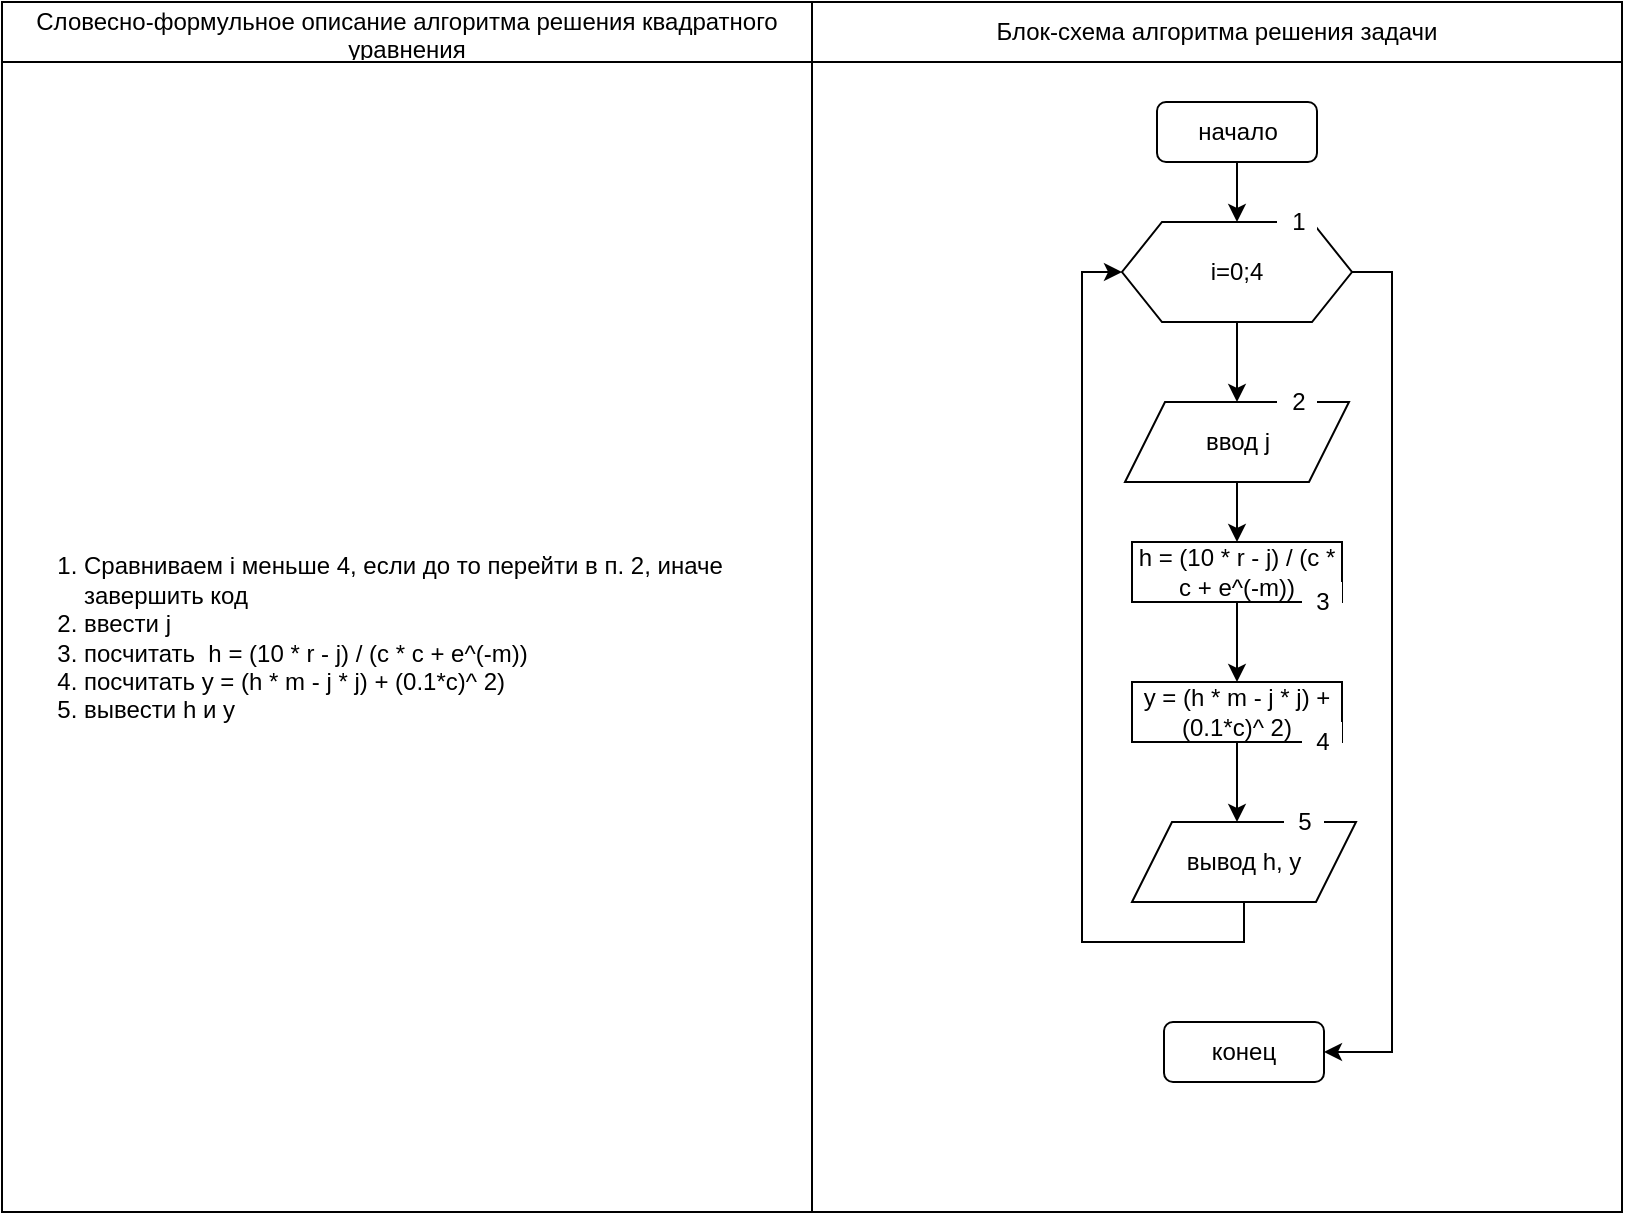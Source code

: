 <mxfile version="15.2.9" type="device"><diagram id="ee2GBaGlEqkqig_XozZW" name="Page-1"><mxGraphModel dx="1038" dy="1692" grid="1" gridSize="10" guides="1" tooltips="1" connect="1" arrows="1" fold="1" page="1" pageScale="1" pageWidth="827" pageHeight="1169" math="0" shadow="0"><root><mxCell id="0"/><mxCell id="1" parent="0"/><mxCell id="eBxriGUlogqWPPH9SX-u-21" value="" style="shape=table;startSize=0;container=1;collapsible=0;childLayout=tableLayout;" vertex="1" parent="1"><mxGeometry x="10" y="-1160" width="810" height="605" as="geometry"/></mxCell><mxCell id="eBxriGUlogqWPPH9SX-u-22" value="" style="shape=partialRectangle;collapsible=0;dropTarget=0;pointerEvents=0;fillColor=none;top=0;left=0;bottom=0;right=0;points=[[0,0.5],[1,0.5]];portConstraint=eastwest;" vertex="1" parent="eBxriGUlogqWPPH9SX-u-21"><mxGeometry width="810" height="30" as="geometry"/></mxCell><mxCell id="eBxriGUlogqWPPH9SX-u-23" value="Словесно-формульное описание алгоритма решения квадратного уравнения" style="shape=partialRectangle;html=1;whiteSpace=wrap;connectable=0;overflow=hidden;fillColor=none;top=0;left=0;bottom=0;right=0;pointerEvents=1;" vertex="1" parent="eBxriGUlogqWPPH9SX-u-22"><mxGeometry width="405" height="30" as="geometry"><mxRectangle width="405" height="30" as="alternateBounds"/></mxGeometry></mxCell><mxCell id="eBxriGUlogqWPPH9SX-u-24" value="Блок-схема алгоритма решения задачи" style="shape=partialRectangle;html=1;whiteSpace=wrap;connectable=0;overflow=hidden;fillColor=none;top=0;left=0;bottom=0;right=0;pointerEvents=1;" vertex="1" parent="eBxriGUlogqWPPH9SX-u-22"><mxGeometry x="405" width="405" height="30" as="geometry"><mxRectangle width="405" height="30" as="alternateBounds"/></mxGeometry></mxCell><mxCell id="eBxriGUlogqWPPH9SX-u-25" value="" style="shape=partialRectangle;collapsible=0;dropTarget=0;pointerEvents=0;fillColor=none;top=0;left=0;bottom=0;right=0;points=[[0,0.5],[1,0.5]];portConstraint=eastwest;" vertex="1" parent="eBxriGUlogqWPPH9SX-u-21"><mxGeometry y="30" width="810" height="575" as="geometry"/></mxCell><mxCell id="eBxriGUlogqWPPH9SX-u-26" value="&lt;div align=&quot;left&quot;&gt;&lt;ol&gt;&lt;li&gt;Сравниваем i меньше 4, если до то перейти в п. 2, иначе завершить код&lt;/li&gt;&lt;li&gt;ввести j&lt;/li&gt;&lt;li&gt;посчитать&amp;nbsp; h = (10 * r - j) / (c * c + e^(-m))&lt;/li&gt;&lt;li&gt;посчитать y = (h * m - j * j) + (0.1*c)^ 2)&lt;/li&gt;&lt;li&gt;вывести h и y&lt;br&gt;&lt;/li&gt;&lt;/ol&gt;&lt;/div&gt;" style="shape=partialRectangle;html=1;whiteSpace=wrap;connectable=0;overflow=hidden;fillColor=none;top=0;left=0;bottom=0;right=0;pointerEvents=1;" vertex="1" parent="eBxriGUlogqWPPH9SX-u-25"><mxGeometry width="405" height="575" as="geometry"><mxRectangle width="405" height="575" as="alternateBounds"/></mxGeometry></mxCell><mxCell id="eBxriGUlogqWPPH9SX-u-27" value="" style="shape=partialRectangle;html=1;whiteSpace=wrap;connectable=0;overflow=hidden;fillColor=none;top=0;left=0;bottom=0;right=0;pointerEvents=1;" vertex="1" parent="eBxriGUlogqWPPH9SX-u-25"><mxGeometry x="405" width="405" height="575" as="geometry"><mxRectangle width="405" height="575" as="alternateBounds"/></mxGeometry></mxCell><mxCell id="eBxriGUlogqWPPH9SX-u-2" style="edgeStyle=orthogonalEdgeStyle;rounded=0;orthogonalLoop=1;jettySize=auto;html=1;exitX=0.5;exitY=1;exitDx=0;exitDy=0;" edge="1" parent="1" source="eBxriGUlogqWPPH9SX-u-1"><mxGeometry relative="1" as="geometry"><mxPoint x="627.5" y="-1050" as="targetPoint"/></mxGeometry></mxCell><mxCell id="eBxriGUlogqWPPH9SX-u-1" value="начало" style="rounded=1;whiteSpace=wrap;html=1;" vertex="1" parent="1"><mxGeometry x="587.5" y="-1110" width="80" height="30" as="geometry"/></mxCell><mxCell id="eBxriGUlogqWPPH9SX-u-4" style="edgeStyle=orthogonalEdgeStyle;rounded=0;orthogonalLoop=1;jettySize=auto;html=1;exitX=0.5;exitY=1;exitDx=0;exitDy=0;" edge="1" parent="1" source="eBxriGUlogqWPPH9SX-u-3"><mxGeometry relative="1" as="geometry"><mxPoint x="627.5" y="-960" as="targetPoint"/></mxGeometry></mxCell><mxCell id="eBxriGUlogqWPPH9SX-u-15" style="edgeStyle=orthogonalEdgeStyle;rounded=0;orthogonalLoop=1;jettySize=auto;html=1;exitX=1;exitY=0.5;exitDx=0;exitDy=0;entryX=1;entryY=0.5;entryDx=0;entryDy=0;" edge="1" parent="1" source="eBxriGUlogqWPPH9SX-u-3" target="eBxriGUlogqWPPH9SX-u-14"><mxGeometry relative="1" as="geometry"/></mxCell><mxCell id="eBxriGUlogqWPPH9SX-u-3" value="i=0;4" style="shape=hexagon;perimeter=hexagonPerimeter2;whiteSpace=wrap;html=1;fixedSize=1;" vertex="1" parent="1"><mxGeometry x="570" y="-1050" width="115" height="50" as="geometry"/></mxCell><mxCell id="eBxriGUlogqWPPH9SX-u-6" style="edgeStyle=orthogonalEdgeStyle;rounded=0;orthogonalLoop=1;jettySize=auto;html=1;exitX=0.5;exitY=1;exitDx=0;exitDy=0;" edge="1" parent="1" source="eBxriGUlogqWPPH9SX-u-5"><mxGeometry relative="1" as="geometry"><mxPoint x="627.5" y="-890" as="targetPoint"/></mxGeometry></mxCell><mxCell id="eBxriGUlogqWPPH9SX-u-5" value="ввод j" style="shape=parallelogram;perimeter=parallelogramPerimeter;whiteSpace=wrap;html=1;fixedSize=1;" vertex="1" parent="1"><mxGeometry x="571.5" y="-960" width="112" height="40" as="geometry"/></mxCell><mxCell id="eBxriGUlogqWPPH9SX-u-8" style="edgeStyle=orthogonalEdgeStyle;rounded=0;orthogonalLoop=1;jettySize=auto;html=1;exitX=0.5;exitY=1;exitDx=0;exitDy=0;" edge="1" parent="1" source="eBxriGUlogqWPPH9SX-u-7"><mxGeometry relative="1" as="geometry"><mxPoint x="627.5" y="-820" as="targetPoint"/></mxGeometry></mxCell><mxCell id="eBxriGUlogqWPPH9SX-u-7" value="h = (10 * r - j) / (c * c + e^(-m))" style="rounded=0;whiteSpace=wrap;html=1;" vertex="1" parent="1"><mxGeometry x="575" y="-890" width="105" height="30" as="geometry"/></mxCell><mxCell id="eBxriGUlogqWPPH9SX-u-10" style="edgeStyle=orthogonalEdgeStyle;rounded=0;orthogonalLoop=1;jettySize=auto;html=1;exitX=0.5;exitY=1;exitDx=0;exitDy=0;" edge="1" parent="1" source="eBxriGUlogqWPPH9SX-u-9"><mxGeometry relative="1" as="geometry"><mxPoint x="627.5" y="-750" as="targetPoint"/></mxGeometry></mxCell><mxCell id="eBxriGUlogqWPPH9SX-u-9" value="y = (h * m - j * j) + (0.1*c)^ 2)" style="rounded=0;whiteSpace=wrap;html=1;" vertex="1" parent="1"><mxGeometry x="575" y="-820" width="105" height="30" as="geometry"/></mxCell><mxCell id="eBxriGUlogqWPPH9SX-u-12" style="edgeStyle=orthogonalEdgeStyle;rounded=0;orthogonalLoop=1;jettySize=auto;html=1;exitX=0.5;exitY=1;exitDx=0;exitDy=0;entryX=0;entryY=0.5;entryDx=0;entryDy=0;" edge="1" parent="1" source="eBxriGUlogqWPPH9SX-u-11" target="eBxriGUlogqWPPH9SX-u-3"><mxGeometry relative="1" as="geometry"/></mxCell><mxCell id="eBxriGUlogqWPPH9SX-u-11" value="вывод h, y" style="shape=parallelogram;perimeter=parallelogramPerimeter;whiteSpace=wrap;html=1;fixedSize=1;" vertex="1" parent="1"><mxGeometry x="575" y="-750" width="112" height="40" as="geometry"/></mxCell><mxCell id="eBxriGUlogqWPPH9SX-u-14" value="конец" style="rounded=1;whiteSpace=wrap;html=1;" vertex="1" parent="1"><mxGeometry x="591" y="-650" width="80" height="30" as="geometry"/></mxCell><mxCell id="eBxriGUlogqWPPH9SX-u-16" value="1" style="text;html=1;align=center;verticalAlign=middle;resizable=0;points=[];autosize=1;strokeColor=none;fillColor=#FFFFFF;" vertex="1" parent="1"><mxGeometry x="647.5" y="-1060" width="20" height="20" as="geometry"/></mxCell><mxCell id="eBxriGUlogqWPPH9SX-u-17" value="2" style="text;html=1;align=center;verticalAlign=middle;resizable=0;points=[];autosize=1;strokeColor=none;fillColor=#FFFFFF;" vertex="1" parent="1"><mxGeometry x="647.5" y="-970" width="20" height="20" as="geometry"/></mxCell><mxCell id="eBxriGUlogqWPPH9SX-u-18" value="3" style="text;html=1;align=center;verticalAlign=middle;resizable=0;points=[];autosize=1;strokeColor=none;fillColor=#FFFFFF;" vertex="1" parent="1"><mxGeometry x="660" y="-870" width="20" height="20" as="geometry"/></mxCell><mxCell id="eBxriGUlogqWPPH9SX-u-19" value="4" style="text;html=1;align=center;verticalAlign=middle;resizable=0;points=[];autosize=1;strokeColor=none;fillColor=#FFFFFF;" vertex="1" parent="1"><mxGeometry x="660" y="-800" width="20" height="20" as="geometry"/></mxCell><mxCell id="eBxriGUlogqWPPH9SX-u-20" value="5" style="text;html=1;align=center;verticalAlign=middle;resizable=0;points=[];autosize=1;strokeColor=none;fillColor=#FFFFFF;" vertex="1" parent="1"><mxGeometry x="651" y="-760" width="20" height="20" as="geometry"/></mxCell></root></mxGraphModel></diagram></mxfile>